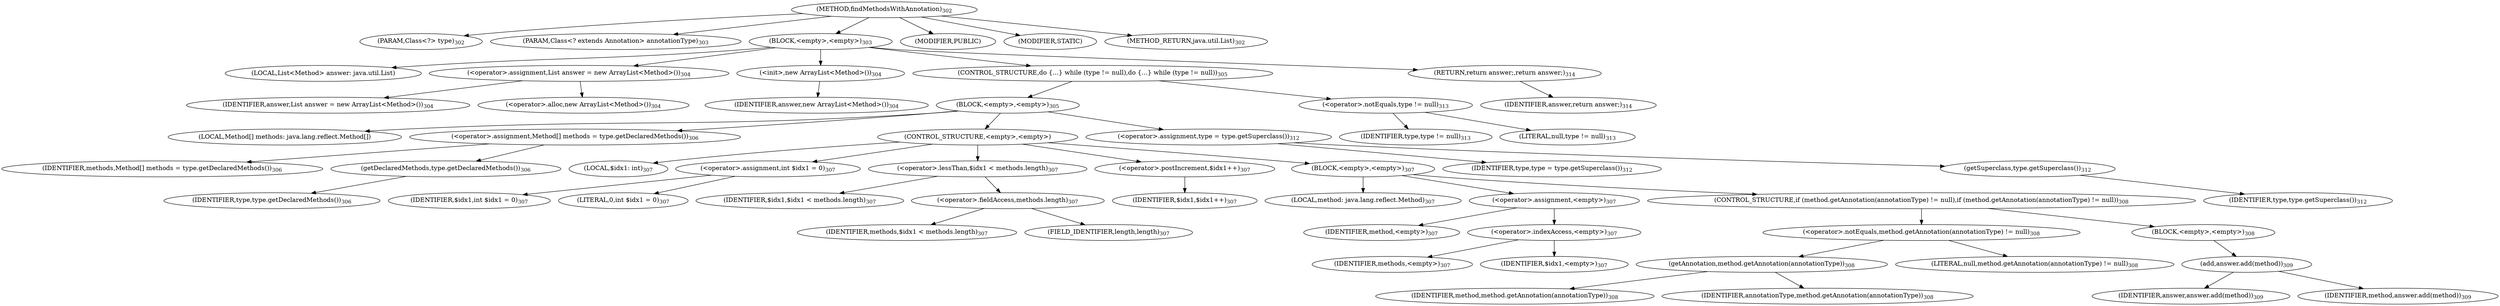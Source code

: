 digraph "findMethodsWithAnnotation" {  
"604" [label = <(METHOD,findMethodsWithAnnotation)<SUB>302</SUB>> ]
"605" [label = <(PARAM,Class&lt;?&gt; type)<SUB>302</SUB>> ]
"606" [label = <(PARAM,Class&lt;? extends Annotation&gt; annotationType)<SUB>303</SUB>> ]
"607" [label = <(BLOCK,&lt;empty&gt;,&lt;empty&gt;)<SUB>303</SUB>> ]
"4" [label = <(LOCAL,List&lt;Method&gt; answer: java.util.List)> ]
"608" [label = <(&lt;operator&gt;.assignment,List answer = new ArrayList&lt;Method&gt;())<SUB>304</SUB>> ]
"609" [label = <(IDENTIFIER,answer,List answer = new ArrayList&lt;Method&gt;())<SUB>304</SUB>> ]
"610" [label = <(&lt;operator&gt;.alloc,new ArrayList&lt;Method&gt;())<SUB>304</SUB>> ]
"611" [label = <(&lt;init&gt;,new ArrayList&lt;Method&gt;())<SUB>304</SUB>> ]
"3" [label = <(IDENTIFIER,answer,new ArrayList&lt;Method&gt;())<SUB>304</SUB>> ]
"612" [label = <(CONTROL_STRUCTURE,do {...} while (type != null),do {...} while (type != null))<SUB>305</SUB>> ]
"613" [label = <(BLOCK,&lt;empty&gt;,&lt;empty&gt;)<SUB>305</SUB>> ]
"614" [label = <(LOCAL,Method[] methods: java.lang.reflect.Method[])> ]
"615" [label = <(&lt;operator&gt;.assignment,Method[] methods = type.getDeclaredMethods())<SUB>306</SUB>> ]
"616" [label = <(IDENTIFIER,methods,Method[] methods = type.getDeclaredMethods())<SUB>306</SUB>> ]
"617" [label = <(getDeclaredMethods,type.getDeclaredMethods())<SUB>306</SUB>> ]
"618" [label = <(IDENTIFIER,type,type.getDeclaredMethods())<SUB>306</SUB>> ]
"619" [label = <(CONTROL_STRUCTURE,&lt;empty&gt;,&lt;empty&gt;)> ]
"620" [label = <(LOCAL,$idx1: int)<SUB>307</SUB>> ]
"621" [label = <(&lt;operator&gt;.assignment,int $idx1 = 0)<SUB>307</SUB>> ]
"622" [label = <(IDENTIFIER,$idx1,int $idx1 = 0)<SUB>307</SUB>> ]
"623" [label = <(LITERAL,0,int $idx1 = 0)<SUB>307</SUB>> ]
"624" [label = <(&lt;operator&gt;.lessThan,$idx1 &lt; methods.length)<SUB>307</SUB>> ]
"625" [label = <(IDENTIFIER,$idx1,$idx1 &lt; methods.length)<SUB>307</SUB>> ]
"626" [label = <(&lt;operator&gt;.fieldAccess,methods.length)<SUB>307</SUB>> ]
"627" [label = <(IDENTIFIER,methods,$idx1 &lt; methods.length)<SUB>307</SUB>> ]
"628" [label = <(FIELD_IDENTIFIER,length,length)<SUB>307</SUB>> ]
"629" [label = <(&lt;operator&gt;.postIncrement,$idx1++)<SUB>307</SUB>> ]
"630" [label = <(IDENTIFIER,$idx1,$idx1++)<SUB>307</SUB>> ]
"631" [label = <(BLOCK,&lt;empty&gt;,&lt;empty&gt;)<SUB>307</SUB>> ]
"632" [label = <(LOCAL,method: java.lang.reflect.Method)<SUB>307</SUB>> ]
"633" [label = <(&lt;operator&gt;.assignment,&lt;empty&gt;)<SUB>307</SUB>> ]
"634" [label = <(IDENTIFIER,method,&lt;empty&gt;)<SUB>307</SUB>> ]
"635" [label = <(&lt;operator&gt;.indexAccess,&lt;empty&gt;)<SUB>307</SUB>> ]
"636" [label = <(IDENTIFIER,methods,&lt;empty&gt;)<SUB>307</SUB>> ]
"637" [label = <(IDENTIFIER,$idx1,&lt;empty&gt;)<SUB>307</SUB>> ]
"638" [label = <(CONTROL_STRUCTURE,if (method.getAnnotation(annotationType) != null),if (method.getAnnotation(annotationType) != null))<SUB>308</SUB>> ]
"639" [label = <(&lt;operator&gt;.notEquals,method.getAnnotation(annotationType) != null)<SUB>308</SUB>> ]
"640" [label = <(getAnnotation,method.getAnnotation(annotationType))<SUB>308</SUB>> ]
"641" [label = <(IDENTIFIER,method,method.getAnnotation(annotationType))<SUB>308</SUB>> ]
"642" [label = <(IDENTIFIER,annotationType,method.getAnnotation(annotationType))<SUB>308</SUB>> ]
"643" [label = <(LITERAL,null,method.getAnnotation(annotationType) != null)<SUB>308</SUB>> ]
"644" [label = <(BLOCK,&lt;empty&gt;,&lt;empty&gt;)<SUB>308</SUB>> ]
"645" [label = <(add,answer.add(method))<SUB>309</SUB>> ]
"646" [label = <(IDENTIFIER,answer,answer.add(method))<SUB>309</SUB>> ]
"647" [label = <(IDENTIFIER,method,answer.add(method))<SUB>309</SUB>> ]
"648" [label = <(&lt;operator&gt;.assignment,type = type.getSuperclass())<SUB>312</SUB>> ]
"649" [label = <(IDENTIFIER,type,type = type.getSuperclass())<SUB>312</SUB>> ]
"650" [label = <(getSuperclass,type.getSuperclass())<SUB>312</SUB>> ]
"651" [label = <(IDENTIFIER,type,type.getSuperclass())<SUB>312</SUB>> ]
"652" [label = <(&lt;operator&gt;.notEquals,type != null)<SUB>313</SUB>> ]
"653" [label = <(IDENTIFIER,type,type != null)<SUB>313</SUB>> ]
"654" [label = <(LITERAL,null,type != null)<SUB>313</SUB>> ]
"655" [label = <(RETURN,return answer;,return answer;)<SUB>314</SUB>> ]
"656" [label = <(IDENTIFIER,answer,return answer;)<SUB>314</SUB>> ]
"657" [label = <(MODIFIER,PUBLIC)> ]
"658" [label = <(MODIFIER,STATIC)> ]
"659" [label = <(METHOD_RETURN,java.util.List)<SUB>302</SUB>> ]
  "604" -> "605" 
  "604" -> "606" 
  "604" -> "607" 
  "604" -> "657" 
  "604" -> "658" 
  "604" -> "659" 
  "607" -> "4" 
  "607" -> "608" 
  "607" -> "611" 
  "607" -> "612" 
  "607" -> "655" 
  "608" -> "609" 
  "608" -> "610" 
  "611" -> "3" 
  "612" -> "613" 
  "612" -> "652" 
  "613" -> "614" 
  "613" -> "615" 
  "613" -> "619" 
  "613" -> "648" 
  "615" -> "616" 
  "615" -> "617" 
  "617" -> "618" 
  "619" -> "620" 
  "619" -> "621" 
  "619" -> "624" 
  "619" -> "629" 
  "619" -> "631" 
  "621" -> "622" 
  "621" -> "623" 
  "624" -> "625" 
  "624" -> "626" 
  "626" -> "627" 
  "626" -> "628" 
  "629" -> "630" 
  "631" -> "632" 
  "631" -> "633" 
  "631" -> "638" 
  "633" -> "634" 
  "633" -> "635" 
  "635" -> "636" 
  "635" -> "637" 
  "638" -> "639" 
  "638" -> "644" 
  "639" -> "640" 
  "639" -> "643" 
  "640" -> "641" 
  "640" -> "642" 
  "644" -> "645" 
  "645" -> "646" 
  "645" -> "647" 
  "648" -> "649" 
  "648" -> "650" 
  "650" -> "651" 
  "652" -> "653" 
  "652" -> "654" 
  "655" -> "656" 
}
